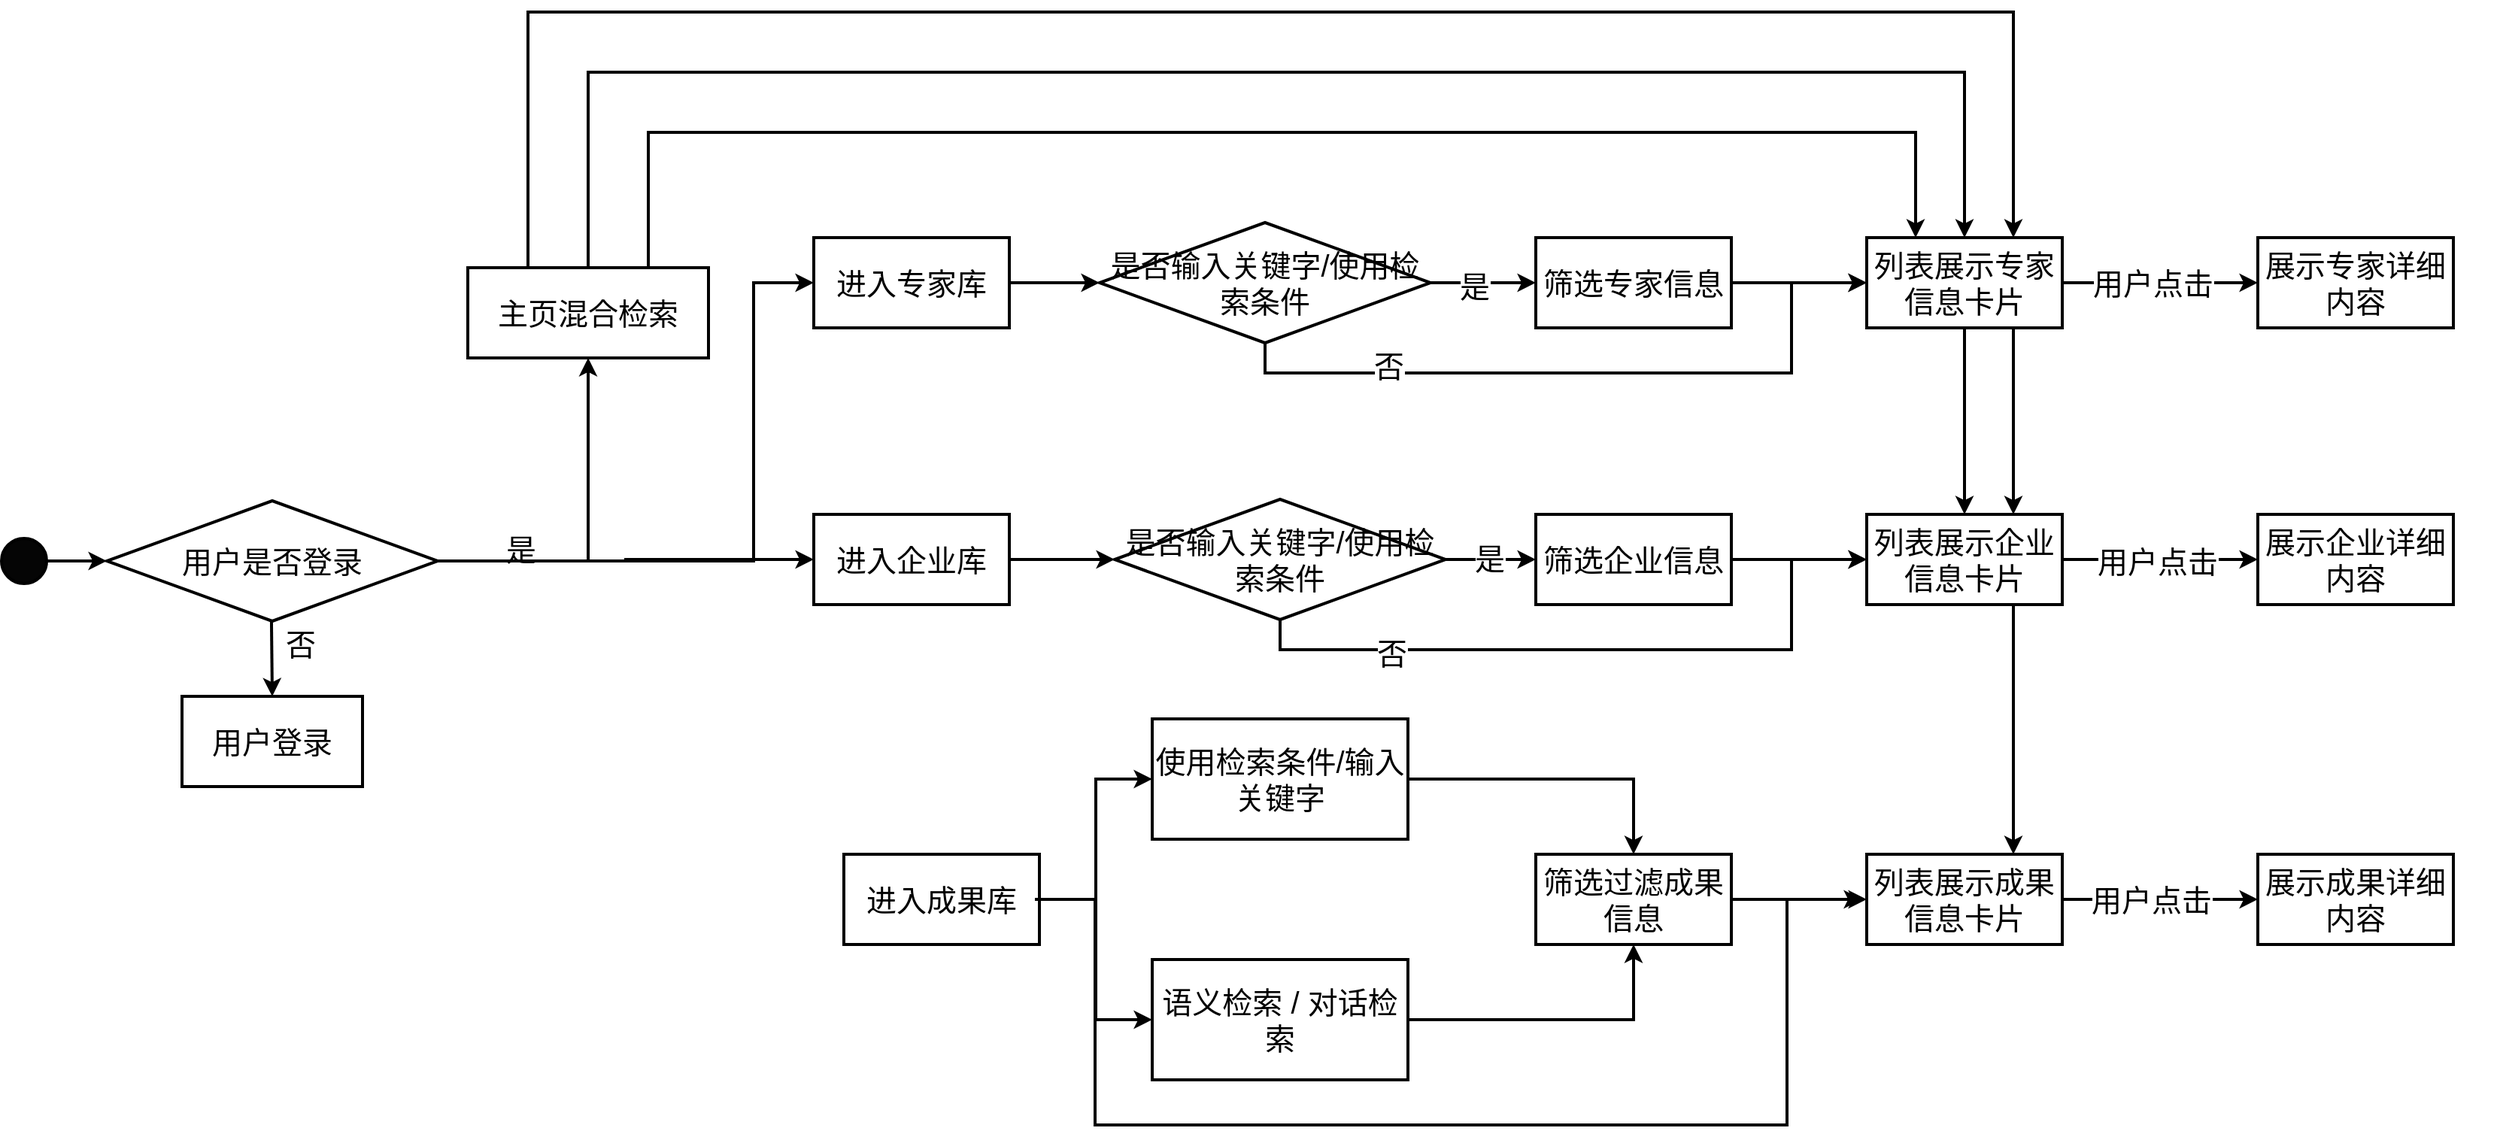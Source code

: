 <mxfile version="24.1.0" type="github">
  <diagram id="6a731a19-8d31-9384-78a2-239565b7b9f0" name="Page-1">
    <mxGraphModel dx="1113" dy="792" grid="1" gridSize="10" guides="1" tooltips="1" connect="1" arrows="1" fold="1" page="1" pageScale="1" pageWidth="1169" pageHeight="827" background="none" math="0" shadow="0">
      <root>
        <mxCell id="0" />
        <mxCell id="1" parent="0" />
        <mxCell id="HjFKRSdiYvEhEO2Qcr20-55" value="" style="ellipse;whiteSpace=wrap;html=1;aspect=fixed;fillColor=#050505;strokeWidth=2;fontSize=20;" parent="1" vertex="1">
          <mxGeometry x="20" y="400" width="30" height="30" as="geometry" />
        </mxCell>
        <mxCell id="HjFKRSdiYvEhEO2Qcr20-96" style="edgeStyle=orthogonalEdgeStyle;rounded=0;orthogonalLoop=1;jettySize=auto;html=1;exitX=1;exitY=0.5;exitDx=0;exitDy=0;entryX=0;entryY=0.5;entryDx=0;entryDy=0;fontSize=20;strokeWidth=2;" parent="1" source="HjFKRSdiYvEhEO2Qcr20-56" target="HjFKRSdiYvEhEO2Qcr20-67" edge="1">
          <mxGeometry relative="1" as="geometry" />
        </mxCell>
        <mxCell id="HjFKRSdiYvEhEO2Qcr20-98" style="edgeStyle=orthogonalEdgeStyle;rounded=0;orthogonalLoop=1;jettySize=auto;html=1;exitX=1;exitY=0.5;exitDx=0;exitDy=0;entryX=0.5;entryY=1;entryDx=0;entryDy=0;fontSize=20;strokeWidth=2;" parent="1" source="HjFKRSdiYvEhEO2Qcr20-56" target="HjFKRSdiYvEhEO2Qcr20-63" edge="1">
          <mxGeometry relative="1" as="geometry" />
        </mxCell>
        <mxCell id="HjFKRSdiYvEhEO2Qcr20-99" value="是" style="edgeLabel;html=1;align=center;verticalAlign=middle;resizable=0;points=[];fontSize=20;" parent="HjFKRSdiYvEhEO2Qcr20-98" vertex="1" connectable="0">
          <mxGeometry x="-0.545" y="8" relative="1" as="geometry">
            <mxPoint x="1" as="offset" />
          </mxGeometry>
        </mxCell>
        <mxCell id="HjFKRSdiYvEhEO2Qcr20-101" style="edgeStyle=orthogonalEdgeStyle;rounded=0;orthogonalLoop=1;jettySize=auto;html=1;exitX=1;exitY=0.5;exitDx=0;exitDy=0;entryX=0;entryY=0.5;entryDx=0;entryDy=0;fontSize=20;strokeWidth=2;" parent="1" edge="1">
          <mxGeometry relative="1" as="geometry">
            <mxPoint x="310" y="415.0" as="sourcePoint" />
            <mxPoint x="560" y="230" as="targetPoint" />
            <Array as="points">
              <mxPoint x="520" y="415" />
              <mxPoint x="520" y="230" />
            </Array>
          </mxGeometry>
        </mxCell>
        <mxCell id="HjFKRSdiYvEhEO2Qcr20-56" value="&lt;font style=&quot;font-size: 20px;&quot;&gt;用户是否登录&lt;/font&gt;" style="rhombus;whiteSpace=wrap;html=1;strokeWidth=2;fontSize=20;" parent="1" vertex="1">
          <mxGeometry x="90" y="375" width="220" height="80" as="geometry" />
        </mxCell>
        <mxCell id="HjFKRSdiYvEhEO2Qcr20-57" value="" style="group;strokeWidth=2;fontSize=20;" parent="1" vertex="1" connectable="0">
          <mxGeometry x="140" y="505" width="120" height="60" as="geometry" />
        </mxCell>
        <mxCell id="HjFKRSdiYvEhEO2Qcr20-58" value="&lt;font style=&quot;font-size: 20px;&quot;&gt;用户登录&lt;/font&gt;" style="rounded=0;whiteSpace=wrap;html=1;strokeWidth=2;fontSize=20;" parent="HjFKRSdiYvEhEO2Qcr20-57" vertex="1">
          <mxGeometry width="120" height="60" as="geometry" />
        </mxCell>
        <mxCell id="HjFKRSdiYvEhEO2Qcr20-59" value="" style="endArrow=classic;html=1;rounded=0;entryX=0.5;entryY=0;entryDx=0;entryDy=0;strokeWidth=2;fontSize=20;" parent="1" target="HjFKRSdiYvEhEO2Qcr20-58" edge="1">
          <mxGeometry width="50" height="50" relative="1" as="geometry">
            <mxPoint x="199.47" y="455" as="sourcePoint" />
            <mxPoint x="539.47" y="615" as="targetPoint" />
          </mxGeometry>
        </mxCell>
        <mxCell id="HjFKRSdiYvEhEO2Qcr20-60" value="&lt;font style=&quot;font-size: 20px;&quot;&gt;否&lt;/font&gt;" style="text;html=1;align=center;verticalAlign=middle;whiteSpace=wrap;rounded=0;strokeWidth=2;fontSize=20;" parent="1" vertex="1">
          <mxGeometry x="189.47" y="455" width="60" height="30" as="geometry" />
        </mxCell>
        <mxCell id="HjFKRSdiYvEhEO2Qcr20-61" value="" style="endArrow=classic;html=1;rounded=0;exitX=1;exitY=0.5;exitDx=0;exitDy=0;entryX=0;entryY=0.5;entryDx=0;entryDy=0;strokeWidth=2;fontSize=20;" parent="1" source="HjFKRSdiYvEhEO2Qcr20-55" target="HjFKRSdiYvEhEO2Qcr20-56" edge="1">
          <mxGeometry width="50" height="50" relative="1" as="geometry">
            <mxPoint x="360" y="570" as="sourcePoint" />
            <mxPoint x="410" y="520" as="targetPoint" />
          </mxGeometry>
        </mxCell>
        <mxCell id="HjFKRSdiYvEhEO2Qcr20-62" value="" style="group;strokeWidth=2;fontSize=20;" parent="1" vertex="1" connectable="0">
          <mxGeometry x="330" y="220" width="160" height="60" as="geometry" />
        </mxCell>
        <mxCell id="HjFKRSdiYvEhEO2Qcr20-63" value="&lt;font style=&quot;font-size: 20px;&quot;&gt;主页混合检索&lt;/font&gt;" style="rounded=0;whiteSpace=wrap;html=1;strokeWidth=2;fontSize=20;" parent="HjFKRSdiYvEhEO2Qcr20-62" vertex="1">
          <mxGeometry width="160" height="60" as="geometry" />
        </mxCell>
        <mxCell id="HjFKRSdiYvEhEO2Qcr20-64" value="" style="group;strokeWidth=2;fontSize=20;" parent="1" vertex="1" connectable="0">
          <mxGeometry x="560" y="200" width="160" height="60" as="geometry" />
        </mxCell>
        <mxCell id="HjFKRSdiYvEhEO2Qcr20-65" value="&lt;font style=&quot;font-size: 20px;&quot;&gt;进入专家库&lt;/font&gt;" style="rounded=0;whiteSpace=wrap;html=1;strokeWidth=2;fontSize=20;" parent="HjFKRSdiYvEhEO2Qcr20-64" vertex="1">
          <mxGeometry width="130" height="60" as="geometry" />
        </mxCell>
        <mxCell id="HjFKRSdiYvEhEO2Qcr20-66" value="" style="group;strokeWidth=2;fontSize=20;" parent="1" vertex="1" connectable="0">
          <mxGeometry x="560" y="384" width="160" height="60" as="geometry" />
        </mxCell>
        <mxCell id="HjFKRSdiYvEhEO2Qcr20-67" value="&lt;font style=&quot;font-size: 20px;&quot;&gt;进入企业库&lt;/font&gt;" style="rounded=0;whiteSpace=wrap;html=1;strokeWidth=2;fontSize=20;" parent="HjFKRSdiYvEhEO2Qcr20-66" vertex="1">
          <mxGeometry width="130" height="60" as="geometry" />
        </mxCell>
        <mxCell id="HjFKRSdiYvEhEO2Qcr20-68" value="" style="group;strokeWidth=2;fontSize=20;" parent="1" vertex="1" connectable="0">
          <mxGeometry x="580" y="610" width="160" height="60" as="geometry" />
        </mxCell>
        <mxCell id="HjFKRSdiYvEhEO2Qcr20-69" value="&lt;font style=&quot;font-size: 20px;&quot;&gt;进入成果库&lt;/font&gt;" style="rounded=0;whiteSpace=wrap;html=1;strokeWidth=2;fontSize=20;" parent="HjFKRSdiYvEhEO2Qcr20-68" vertex="1">
          <mxGeometry width="130" height="60" as="geometry" />
        </mxCell>
        <mxCell id="HjFKRSdiYvEhEO2Qcr20-104" style="edgeStyle=orthogonalEdgeStyle;rounded=0;orthogonalLoop=1;jettySize=auto;html=1;exitX=1;exitY=0.5;exitDx=0;exitDy=0;entryX=0;entryY=0.5;entryDx=0;entryDy=0;fontSize=20;strokeWidth=2;" parent="1" source="HjFKRSdiYvEhEO2Qcr20-71" target="HjFKRSdiYvEhEO2Qcr20-75" edge="1">
          <mxGeometry relative="1" as="geometry" />
        </mxCell>
        <mxCell id="HjFKRSdiYvEhEO2Qcr20-123" value="是" style="edgeLabel;html=1;align=center;verticalAlign=middle;resizable=0;points=[];fontSize=20;" parent="HjFKRSdiYvEhEO2Qcr20-104" vertex="1" connectable="0">
          <mxGeometry x="-0.185" y="-2" relative="1" as="geometry">
            <mxPoint as="offset" />
          </mxGeometry>
        </mxCell>
        <mxCell id="HjFKRSdiYvEhEO2Qcr20-112" style="edgeStyle=orthogonalEdgeStyle;rounded=0;orthogonalLoop=1;jettySize=auto;html=1;exitX=0.5;exitY=1;exitDx=0;exitDy=0;entryX=0;entryY=0.5;entryDx=0;entryDy=0;fontSize=20;strokeWidth=2;" parent="1" source="HjFKRSdiYvEhEO2Qcr20-71" target="HjFKRSdiYvEhEO2Qcr20-81" edge="1">
          <mxGeometry relative="1" as="geometry">
            <Array as="points">
              <mxPoint x="860" y="290" />
              <mxPoint x="1210" y="290" />
              <mxPoint x="1210" y="230" />
            </Array>
          </mxGeometry>
        </mxCell>
        <mxCell id="HjFKRSdiYvEhEO2Qcr20-122" value="否" style="edgeLabel;html=1;align=center;verticalAlign=middle;resizable=0;points=[];fontSize=20;" parent="HjFKRSdiYvEhEO2Qcr20-112" vertex="1" connectable="0">
          <mxGeometry x="-0.578" y="5" relative="1" as="geometry">
            <mxPoint as="offset" />
          </mxGeometry>
        </mxCell>
        <mxCell id="HjFKRSdiYvEhEO2Qcr20-71" value="&lt;font style=&quot;font-size: 20px;&quot;&gt;是否输入关键字/使用检索条件&lt;/font&gt;" style="rhombus;whiteSpace=wrap;html=1;strokeWidth=2;fontSize=20;" parent="1" vertex="1">
          <mxGeometry x="750" y="190" width="220" height="80" as="geometry" />
        </mxCell>
        <mxCell id="HjFKRSdiYvEhEO2Qcr20-107" style="edgeStyle=orthogonalEdgeStyle;rounded=0;orthogonalLoop=1;jettySize=auto;html=1;exitX=1;exitY=0.5;exitDx=0;exitDy=0;entryX=0;entryY=0.5;entryDx=0;entryDy=0;fontSize=20;strokeWidth=2;" parent="1" source="HjFKRSdiYvEhEO2Qcr20-72" target="HjFKRSdiYvEhEO2Qcr20-77" edge="1">
          <mxGeometry relative="1" as="geometry" />
        </mxCell>
        <mxCell id="HjFKRSdiYvEhEO2Qcr20-126" value="是" style="edgeLabel;html=1;align=center;verticalAlign=middle;resizable=0;points=[];fontSize=20;" parent="HjFKRSdiYvEhEO2Qcr20-107" vertex="1" connectable="0">
          <mxGeometry x="-0.049" y="1" relative="1" as="geometry">
            <mxPoint as="offset" />
          </mxGeometry>
        </mxCell>
        <mxCell id="HjFKRSdiYvEhEO2Qcr20-114" style="edgeStyle=orthogonalEdgeStyle;rounded=0;orthogonalLoop=1;jettySize=auto;html=1;exitX=0.5;exitY=1;exitDx=0;exitDy=0;entryX=0;entryY=0.5;entryDx=0;entryDy=0;fontSize=20;strokeWidth=2;" parent="1" source="HjFKRSdiYvEhEO2Qcr20-72" target="HjFKRSdiYvEhEO2Qcr20-83" edge="1">
          <mxGeometry relative="1" as="geometry">
            <Array as="points">
              <mxPoint x="870" y="474" />
              <mxPoint x="1210" y="474" />
              <mxPoint x="1210" y="414" />
            </Array>
          </mxGeometry>
        </mxCell>
        <mxCell id="HjFKRSdiYvEhEO2Qcr20-124" value="否" style="edgeLabel;html=1;align=center;verticalAlign=middle;resizable=0;points=[];fontSize=20;" parent="HjFKRSdiYvEhEO2Qcr20-114" vertex="1" connectable="0">
          <mxGeometry x="-0.599" y="-2" relative="1" as="geometry">
            <mxPoint as="offset" />
          </mxGeometry>
        </mxCell>
        <mxCell id="HjFKRSdiYvEhEO2Qcr20-72" value="&lt;font style=&quot;font-size: 20px;&quot;&gt;是否输入关键字/使用检索条件&lt;/font&gt;" style="rhombus;whiteSpace=wrap;html=1;strokeWidth=2;fontSize=20;" parent="1" vertex="1">
          <mxGeometry x="760" y="374" width="220" height="80" as="geometry" />
        </mxCell>
        <mxCell id="HjFKRSdiYvEhEO2Qcr20-74" value="" style="group;strokeWidth=2;fontSize=20;" parent="1" vertex="1" connectable="0">
          <mxGeometry x="1040" y="200" width="160" height="60" as="geometry" />
        </mxCell>
        <mxCell id="HjFKRSdiYvEhEO2Qcr20-75" value="&lt;font style=&quot;font-size: 20px;&quot;&gt;筛选专家信息&lt;/font&gt;" style="rounded=0;whiteSpace=wrap;html=1;strokeWidth=2;fontSize=20;" parent="HjFKRSdiYvEhEO2Qcr20-74" vertex="1">
          <mxGeometry width="130" height="60" as="geometry" />
        </mxCell>
        <mxCell id="HjFKRSdiYvEhEO2Qcr20-76" value="" style="group;strokeWidth=2;fontSize=20;" parent="1" vertex="1" connectable="0">
          <mxGeometry x="1040" y="384" width="160" height="60" as="geometry" />
        </mxCell>
        <mxCell id="HjFKRSdiYvEhEO2Qcr20-77" value="&lt;font style=&quot;font-size: 20px;&quot;&gt;筛选企业信息&lt;/font&gt;" style="rounded=0;whiteSpace=wrap;html=1;strokeWidth=2;fontSize=20;" parent="HjFKRSdiYvEhEO2Qcr20-76" vertex="1">
          <mxGeometry width="130" height="60" as="geometry" />
        </mxCell>
        <mxCell id="HjFKRSdiYvEhEO2Qcr20-78" value="" style="group;strokeWidth=2;fontSize=20;" parent="1" vertex="1" connectable="0">
          <mxGeometry x="1040" y="610" width="160" height="60" as="geometry" />
        </mxCell>
        <mxCell id="HjFKRSdiYvEhEO2Qcr20-79" value="&lt;font style=&quot;font-size: 20px;&quot;&gt;筛选过滤成果信息&lt;/font&gt;" style="rounded=0;whiteSpace=wrap;html=1;strokeWidth=2;fontSize=20;" parent="HjFKRSdiYvEhEO2Qcr20-78" vertex="1">
          <mxGeometry width="130" height="60" as="geometry" />
        </mxCell>
        <mxCell id="HjFKRSdiYvEhEO2Qcr20-80" value="" style="group;strokeWidth=2;fontSize=20;" parent="1" vertex="1" connectable="0">
          <mxGeometry x="1260" y="200" width="160" height="60" as="geometry" />
        </mxCell>
        <mxCell id="HjFKRSdiYvEhEO2Qcr20-81" value="&lt;font style=&quot;font-size: 20px;&quot;&gt;列表展示专家信息卡片&lt;/font&gt;" style="rounded=0;whiteSpace=wrap;html=1;strokeWidth=2;fontSize=20;" parent="HjFKRSdiYvEhEO2Qcr20-80" vertex="1">
          <mxGeometry width="130" height="60" as="geometry" />
        </mxCell>
        <mxCell id="HjFKRSdiYvEhEO2Qcr20-82" value="" style="group;strokeWidth=2;fontSize=20;" parent="1" vertex="1" connectable="0">
          <mxGeometry x="1260" y="384" width="160" height="60" as="geometry" />
        </mxCell>
        <mxCell id="HjFKRSdiYvEhEO2Qcr20-83" value="&lt;font style=&quot;font-size: 20px;&quot;&gt;列表展示企业信息卡片&lt;/font&gt;" style="rounded=0;whiteSpace=wrap;html=1;strokeWidth=2;fontSize=20;" parent="HjFKRSdiYvEhEO2Qcr20-82" vertex="1">
          <mxGeometry width="130" height="60" as="geometry" />
        </mxCell>
        <mxCell id="HjFKRSdiYvEhEO2Qcr20-84" value="" style="group;strokeWidth=2;fontSize=20;" parent="1" vertex="1" connectable="0">
          <mxGeometry x="1260" y="610" width="160" height="60" as="geometry" />
        </mxCell>
        <mxCell id="HjFKRSdiYvEhEO2Qcr20-85" value="&lt;font style=&quot;font-size: 20px;&quot;&gt;列表展示成果信息卡片&lt;/font&gt;" style="rounded=0;whiteSpace=wrap;html=1;strokeWidth=2;fontSize=20;" parent="HjFKRSdiYvEhEO2Qcr20-84" vertex="1">
          <mxGeometry width="130" height="60" as="geometry" />
        </mxCell>
        <mxCell id="HjFKRSdiYvEhEO2Qcr20-90" value="" style="group;strokeWidth=2;fontSize=20;" parent="1" vertex="1" connectable="0">
          <mxGeometry x="1520" y="200" width="160" height="60" as="geometry" />
        </mxCell>
        <mxCell id="HjFKRSdiYvEhEO2Qcr20-91" value="&lt;font style=&quot;font-size: 20px;&quot;&gt;展示专家详细内容&lt;/font&gt;" style="rounded=0;whiteSpace=wrap;html=1;strokeWidth=2;fontSize=20;" parent="HjFKRSdiYvEhEO2Qcr20-90" vertex="1">
          <mxGeometry width="130" height="60" as="geometry" />
        </mxCell>
        <mxCell id="HjFKRSdiYvEhEO2Qcr20-92" value="" style="group;strokeWidth=2;fontSize=20;" parent="1" vertex="1" connectable="0">
          <mxGeometry x="1520" y="384" width="160" height="60" as="geometry" />
        </mxCell>
        <mxCell id="HjFKRSdiYvEhEO2Qcr20-93" value="&lt;font style=&quot;font-size: 20px;&quot;&gt;展示企业详细内容&lt;/font&gt;" style="rounded=0;whiteSpace=wrap;html=1;strokeWidth=2;fontSize=20;" parent="HjFKRSdiYvEhEO2Qcr20-92" vertex="1">
          <mxGeometry width="130" height="60" as="geometry" />
        </mxCell>
        <mxCell id="HjFKRSdiYvEhEO2Qcr20-94" value="" style="group;strokeWidth=2;fontSize=20;" parent="1" vertex="1" connectable="0">
          <mxGeometry x="1520" y="610" width="160" height="60" as="geometry" />
        </mxCell>
        <mxCell id="HjFKRSdiYvEhEO2Qcr20-95" value="&lt;font style=&quot;font-size: 20px;&quot;&gt;展示成果详细内容&lt;/font&gt;" style="rounded=0;whiteSpace=wrap;html=1;strokeWidth=2;fontSize=20;" parent="HjFKRSdiYvEhEO2Qcr20-94" vertex="1">
          <mxGeometry width="130" height="60" as="geometry" />
        </mxCell>
        <mxCell id="HjFKRSdiYvEhEO2Qcr20-102" style="edgeStyle=orthogonalEdgeStyle;rounded=0;orthogonalLoop=1;jettySize=auto;html=1;exitX=1;exitY=0.5;exitDx=0;exitDy=0;entryX=0;entryY=0.5;entryDx=0;entryDy=0;fontSize=20;strokeWidth=2;" parent="1" source="HjFKRSdiYvEhEO2Qcr20-65" target="HjFKRSdiYvEhEO2Qcr20-71" edge="1">
          <mxGeometry relative="1" as="geometry" />
        </mxCell>
        <mxCell id="HjFKRSdiYvEhEO2Qcr20-103" style="edgeStyle=orthogonalEdgeStyle;rounded=0;orthogonalLoop=1;jettySize=auto;html=1;exitX=1;exitY=0.5;exitDx=0;exitDy=0;entryX=0;entryY=0.5;entryDx=0;entryDy=0;fontSize=20;strokeWidth=2;" parent="1" source="HjFKRSdiYvEhEO2Qcr20-67" target="HjFKRSdiYvEhEO2Qcr20-72" edge="1">
          <mxGeometry relative="1" as="geometry" />
        </mxCell>
        <mxCell id="HjFKRSdiYvEhEO2Qcr20-105" style="edgeStyle=orthogonalEdgeStyle;rounded=0;orthogonalLoop=1;jettySize=auto;html=1;exitX=1;exitY=0.5;exitDx=0;exitDy=0;entryX=0;entryY=0.5;entryDx=0;entryDy=0;fontSize=20;strokeWidth=2;" parent="1" source="HjFKRSdiYvEhEO2Qcr20-75" target="HjFKRSdiYvEhEO2Qcr20-81" edge="1">
          <mxGeometry relative="1" as="geometry" />
        </mxCell>
        <mxCell id="HjFKRSdiYvEhEO2Qcr20-110" style="edgeStyle=orthogonalEdgeStyle;rounded=0;orthogonalLoop=1;jettySize=auto;html=1;exitX=1;exitY=0.5;exitDx=0;exitDy=0;entryX=0;entryY=0.5;entryDx=0;entryDy=0;fontSize=20;strokeWidth=2;" parent="1" source="HjFKRSdiYvEhEO2Qcr20-79" target="HjFKRSdiYvEhEO2Qcr20-85" edge="1">
          <mxGeometry relative="1" as="geometry" />
        </mxCell>
        <mxCell id="HjFKRSdiYvEhEO2Qcr20-111" style="edgeStyle=orthogonalEdgeStyle;rounded=0;orthogonalLoop=1;jettySize=auto;html=1;exitX=1;exitY=0.5;exitDx=0;exitDy=0;entryX=0;entryY=0.5;entryDx=0;entryDy=0;fontSize=20;strokeWidth=2;" parent="1" source="HjFKRSdiYvEhEO2Qcr20-77" target="HjFKRSdiYvEhEO2Qcr20-83" edge="1">
          <mxGeometry relative="1" as="geometry" />
        </mxCell>
        <mxCell id="HjFKRSdiYvEhEO2Qcr20-119" style="edgeStyle=orthogonalEdgeStyle;rounded=0;orthogonalLoop=1;jettySize=auto;html=1;exitX=0.5;exitY=1;exitDx=0;exitDy=0;entryX=0.5;entryY=0;entryDx=0;entryDy=0;fontSize=20;strokeWidth=2;" parent="1" source="HjFKRSdiYvEhEO2Qcr20-81" target="HjFKRSdiYvEhEO2Qcr20-83" edge="1">
          <mxGeometry relative="1" as="geometry" />
        </mxCell>
        <mxCell id="HjFKRSdiYvEhEO2Qcr20-120" style="edgeStyle=orthogonalEdgeStyle;rounded=0;orthogonalLoop=1;jettySize=auto;html=1;exitX=0.75;exitY=1;exitDx=0;exitDy=0;entryX=0.75;entryY=0;entryDx=0;entryDy=0;fontSize=20;strokeWidth=2;" parent="1" source="HjFKRSdiYvEhEO2Qcr20-81" target="HjFKRSdiYvEhEO2Qcr20-83" edge="1">
          <mxGeometry relative="1" as="geometry" />
        </mxCell>
        <mxCell id="HjFKRSdiYvEhEO2Qcr20-121" style="edgeStyle=orthogonalEdgeStyle;rounded=0;orthogonalLoop=1;jettySize=auto;html=1;exitX=0.75;exitY=1;exitDx=0;exitDy=0;entryX=0.75;entryY=0;entryDx=0;entryDy=0;fontSize=20;strokeWidth=2;" parent="1" source="HjFKRSdiYvEhEO2Qcr20-83" target="HjFKRSdiYvEhEO2Qcr20-85" edge="1">
          <mxGeometry relative="1" as="geometry" />
        </mxCell>
        <mxCell id="HjFKRSdiYvEhEO2Qcr20-128" style="edgeStyle=orthogonalEdgeStyle;rounded=0;orthogonalLoop=1;jettySize=auto;html=1;exitX=1;exitY=0.5;exitDx=0;exitDy=0;entryX=0;entryY=0.5;entryDx=0;entryDy=0;fontSize=20;strokeWidth=2;" parent="1" source="HjFKRSdiYvEhEO2Qcr20-81" target="HjFKRSdiYvEhEO2Qcr20-91" edge="1">
          <mxGeometry relative="1" as="geometry" />
        </mxCell>
        <mxCell id="HjFKRSdiYvEhEO2Qcr20-131" value="用户点击" style="edgeLabel;html=1;align=center;verticalAlign=middle;resizable=0;points=[];fontSize=20;" parent="HjFKRSdiYvEhEO2Qcr20-128" vertex="1" connectable="0">
          <mxGeometry x="-0.078" relative="1" as="geometry">
            <mxPoint as="offset" />
          </mxGeometry>
        </mxCell>
        <mxCell id="HjFKRSdiYvEhEO2Qcr20-129" style="edgeStyle=orthogonalEdgeStyle;rounded=0;orthogonalLoop=1;jettySize=auto;html=1;exitX=1;exitY=0.5;exitDx=0;exitDy=0;entryX=0;entryY=0.5;entryDx=0;entryDy=0;fontSize=20;strokeWidth=2;" parent="1" source="HjFKRSdiYvEhEO2Qcr20-83" target="HjFKRSdiYvEhEO2Qcr20-93" edge="1">
          <mxGeometry relative="1" as="geometry" />
        </mxCell>
        <mxCell id="HjFKRSdiYvEhEO2Qcr20-132" value="用户点击" style="edgeLabel;html=1;align=center;verticalAlign=middle;resizable=0;points=[];fontSize=20;" parent="HjFKRSdiYvEhEO2Qcr20-129" vertex="1" connectable="0">
          <mxGeometry x="-0.034" y="-1" relative="1" as="geometry">
            <mxPoint as="offset" />
          </mxGeometry>
        </mxCell>
        <mxCell id="HjFKRSdiYvEhEO2Qcr20-130" style="edgeStyle=orthogonalEdgeStyle;rounded=0;orthogonalLoop=1;jettySize=auto;html=1;exitX=1;exitY=0.5;exitDx=0;exitDy=0;entryX=0;entryY=0.5;entryDx=0;entryDy=0;fontSize=20;strokeWidth=2;" parent="1" source="HjFKRSdiYvEhEO2Qcr20-85" target="HjFKRSdiYvEhEO2Qcr20-95" edge="1">
          <mxGeometry relative="1" as="geometry" />
        </mxCell>
        <mxCell id="HjFKRSdiYvEhEO2Qcr20-133" value="用户点击" style="edgeLabel;html=1;align=center;verticalAlign=middle;resizable=0;points=[];fontSize=20;" parent="HjFKRSdiYvEhEO2Qcr20-130" vertex="1" connectable="0">
          <mxGeometry x="-0.1" relative="1" as="geometry">
            <mxPoint as="offset" />
          </mxGeometry>
        </mxCell>
        <mxCell id="HjFKRSdiYvEhEO2Qcr20-134" style="edgeStyle=orthogonalEdgeStyle;rounded=0;orthogonalLoop=1;jettySize=auto;html=1;exitX=0.5;exitY=0;exitDx=0;exitDy=0;entryX=0.5;entryY=0;entryDx=0;entryDy=0;fontSize=20;strokeWidth=2;" parent="1" source="HjFKRSdiYvEhEO2Qcr20-63" target="HjFKRSdiYvEhEO2Qcr20-81" edge="1">
          <mxGeometry relative="1" as="geometry">
            <Array as="points">
              <mxPoint x="410" y="90" />
              <mxPoint x="1325" y="90" />
            </Array>
          </mxGeometry>
        </mxCell>
        <mxCell id="HjFKRSdiYvEhEO2Qcr20-135" style="edgeStyle=orthogonalEdgeStyle;rounded=0;orthogonalLoop=1;jettySize=auto;html=1;exitX=0.75;exitY=0;exitDx=0;exitDy=0;entryX=0.25;entryY=0;entryDx=0;entryDy=0;fontSize=20;strokeWidth=2;" parent="1" source="HjFKRSdiYvEhEO2Qcr20-63" target="HjFKRSdiYvEhEO2Qcr20-81" edge="1">
          <mxGeometry relative="1" as="geometry">
            <Array as="points">
              <mxPoint x="450" y="130" />
              <mxPoint x="1293" y="130" />
            </Array>
          </mxGeometry>
        </mxCell>
        <mxCell id="HjFKRSdiYvEhEO2Qcr20-136" style="edgeStyle=orthogonalEdgeStyle;rounded=0;orthogonalLoop=1;jettySize=auto;html=1;exitX=0.25;exitY=0;exitDx=0;exitDy=0;entryX=0.75;entryY=0;entryDx=0;entryDy=0;fontSize=20;strokeWidth=2;" parent="1" source="HjFKRSdiYvEhEO2Qcr20-63" target="HjFKRSdiYvEhEO2Qcr20-81" edge="1">
          <mxGeometry relative="1" as="geometry">
            <Array as="points">
              <mxPoint x="370" y="50" />
              <mxPoint x="1358" y="50" />
            </Array>
          </mxGeometry>
        </mxCell>
        <mxCell id="EPIiO57T3E8FwwLYKxqD-6" style="edgeStyle=orthogonalEdgeStyle;rounded=0;orthogonalLoop=1;jettySize=auto;html=1;exitX=1;exitY=0.5;exitDx=0;exitDy=0;entryX=0.5;entryY=0;entryDx=0;entryDy=0;fontSize=20;strokeWidth=2;" edge="1" parent="1" source="EPIiO57T3E8FwwLYKxqD-1" target="HjFKRSdiYvEhEO2Qcr20-79">
          <mxGeometry relative="1" as="geometry" />
        </mxCell>
        <mxCell id="EPIiO57T3E8FwwLYKxqD-1" value="&lt;font style=&quot;font-size: 20px;&quot;&gt;使用检索条件/输入关键字&lt;/font&gt;" style="rounded=0;whiteSpace=wrap;html=1;strokeWidth=2;fontSize=20;" vertex="1" parent="1">
          <mxGeometry x="785" y="520" width="170" height="80" as="geometry" />
        </mxCell>
        <mxCell id="EPIiO57T3E8FwwLYKxqD-7" style="edgeStyle=orthogonalEdgeStyle;rounded=0;orthogonalLoop=1;jettySize=auto;html=1;exitX=1;exitY=0.5;exitDx=0;exitDy=0;entryX=0.5;entryY=1;entryDx=0;entryDy=0;fontSize=20;strokeWidth=2;" edge="1" parent="1" source="EPIiO57T3E8FwwLYKxqD-2" target="HjFKRSdiYvEhEO2Qcr20-79">
          <mxGeometry relative="1" as="geometry" />
        </mxCell>
        <mxCell id="EPIiO57T3E8FwwLYKxqD-2" value="&lt;font style=&quot;font-size: 20px;&quot;&gt;语义检索 / 对话检索&lt;/font&gt;" style="rounded=0;whiteSpace=wrap;html=1;strokeWidth=2;fontSize=20;" vertex="1" parent="1">
          <mxGeometry x="785" y="680" width="170" height="80" as="geometry" />
        </mxCell>
        <mxCell id="EPIiO57T3E8FwwLYKxqD-3" style="edgeStyle=orthogonalEdgeStyle;rounded=0;orthogonalLoop=1;jettySize=auto;html=1;exitX=1;exitY=0.5;exitDx=0;exitDy=0;entryX=0;entryY=0.5;entryDx=0;entryDy=0;fontSize=20;strokeWidth=2;" edge="1" parent="1" source="HjFKRSdiYvEhEO2Qcr20-69" target="EPIiO57T3E8FwwLYKxqD-1">
          <mxGeometry relative="1" as="geometry" />
        </mxCell>
        <mxCell id="EPIiO57T3E8FwwLYKxqD-4" style="edgeStyle=orthogonalEdgeStyle;rounded=0;orthogonalLoop=1;jettySize=auto;html=1;exitX=1;exitY=0.5;exitDx=0;exitDy=0;entryX=0;entryY=0.5;entryDx=0;entryDy=0;fontSize=20;strokeWidth=2;" edge="1" parent="1" source="HjFKRSdiYvEhEO2Qcr20-69" target="EPIiO57T3E8FwwLYKxqD-2">
          <mxGeometry relative="1" as="geometry" />
        </mxCell>
        <mxCell id="EPIiO57T3E8FwwLYKxqD-8" style="edgeStyle=orthogonalEdgeStyle;rounded=0;orthogonalLoop=1;jettySize=auto;html=1;exitX=1;exitY=0.5;exitDx=0;exitDy=0;entryX=0;entryY=0.5;entryDx=0;entryDy=0;fontSize=20;strokeWidth=2;" edge="1" parent="1">
          <mxGeometry relative="1" as="geometry">
            <mxPoint x="707" y="640" as="sourcePoint" />
            <mxPoint x="1257" y="640" as="targetPoint" />
            <Array as="points">
              <mxPoint x="747" y="640" />
              <mxPoint x="747" y="790" />
              <mxPoint x="1207" y="790" />
              <mxPoint x="1207" y="640" />
            </Array>
          </mxGeometry>
        </mxCell>
      </root>
    </mxGraphModel>
  </diagram>
</mxfile>
